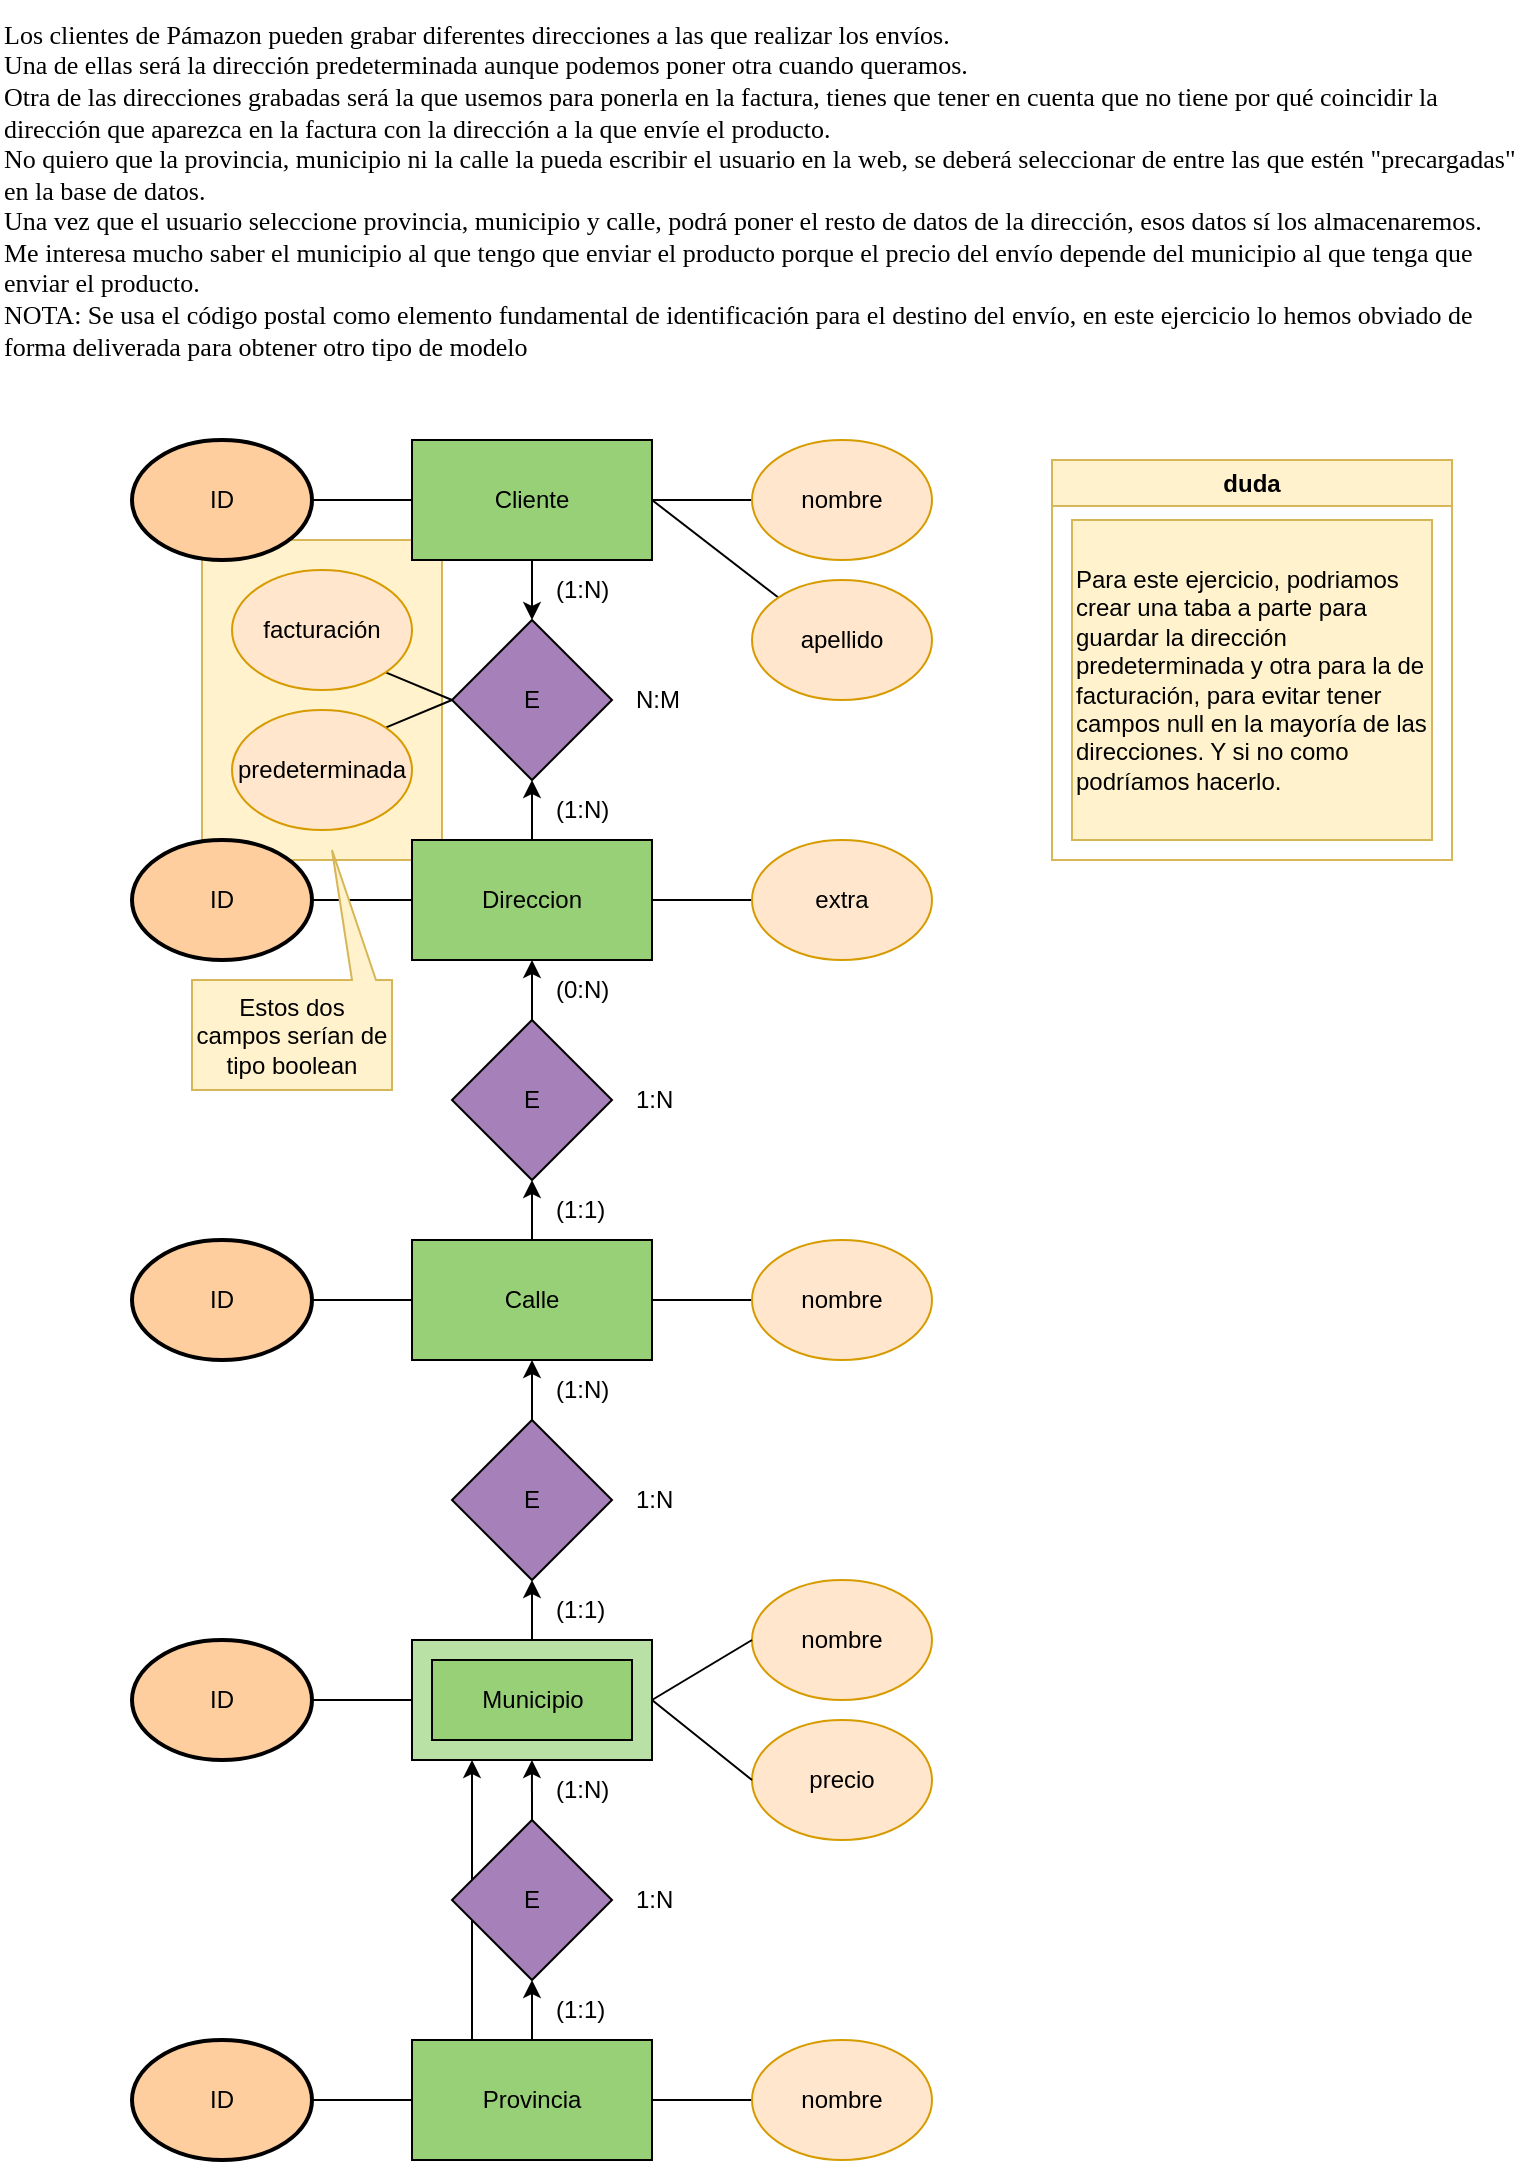 <mxfile version="22.1.3" type="github">
  <diagram name="Página-1" id="ncUxo_lFp9L3yrcQ60K7">
    <mxGraphModel dx="2049" dy="1071" grid="1" gridSize="10" guides="1" tooltips="1" connect="1" arrows="1" fold="1" page="1" pageScale="1" pageWidth="827" pageHeight="1169" math="0" shadow="0">
      <root>
        <mxCell id="0" />
        <mxCell id="1" parent="0" />
        <mxCell id="NYrWfUEszF9OkbIbFRi8-44" value="" style="rounded=0;whiteSpace=wrap;html=1;fillColor=#fff2cc;strokeColor=#d6b656;" vertex="1" parent="1">
          <mxGeometry x="135" y="310" width="120" height="160" as="geometry" />
        </mxCell>
        <mxCell id="NYrWfUEszF9OkbIbFRi8-23" style="edgeStyle=orthogonalEdgeStyle;rounded=0;orthogonalLoop=1;jettySize=auto;html=1;exitX=0.25;exitY=0;exitDx=0;exitDy=0;entryX=0;entryY=0;entryDx=30;entryDy=60;entryPerimeter=0;" edge="1" parent="1" source="WOAQJwPyzZi3OoR79o7S-8" target="WOAQJwPyzZi3OoR79o7S-19">
          <mxGeometry relative="1" as="geometry" />
        </mxCell>
        <mxCell id="WOAQJwPyzZi3OoR79o7S-1" value="Los clientes de Pámazon pueden grabar diferentes direcciones a las que realizar los envíos.&lt;br&gt;Una de ellas será la dirección predeterminada aunque podemos poner otra cuando queramos.&lt;br&gt;Otra de las direcciones grabadas será la que usemos para ponerla en la factura, tienes que tener en cuenta que no tiene por qué coincidir la dirección que aparezca en la factura con la dirección a la que envíe el producto.&lt;br&gt;No quiero que la provincia, municipio ni la calle la pueda escribir el usuario en la web, se deberá seleccionar de entre las que estén &quot;precargadas&quot; en la base de datos.&lt;br&gt;Una vez que el usuario seleccione provincia, municipio y calle, podrá poner el resto de datos de la dirección, esos datos sí los almacenaremos.&lt;br&gt;Me interesa mucho saber el municipio al que tengo que enviar el producto porque el precio del envío depende del municipio al que tenga que enviar el producto.&lt;br&gt;NOTA: Se usa el código postal como elemento fundamental de identificación para el destino del envío, en este ejercicio lo hemos obviado de forma deliverada para obtener otro tipo de modelo" style="text;html=1;strokeColor=none;fillColor=none;align=left;verticalAlign=middle;whiteSpace=wrap;rounded=0;fontFamily=Verdana;fontSize=13;" parent="1" vertex="1">
          <mxGeometry x="34" y="40" width="760" height="190" as="geometry" />
        </mxCell>
        <mxCell id="WOAQJwPyzZi3OoR79o7S-2" value="duda" style="swimlane;whiteSpace=wrap;html=1;fillColor=#fff2cc;strokeColor=#d6b656;" parent="1" vertex="1">
          <mxGeometry x="560" y="270" width="200" height="200" as="geometry" />
        </mxCell>
        <mxCell id="WOAQJwPyzZi3OoR79o7S-3" value="Para este ejercicio, podriamos crear una taba a parte para guardar la dirección predeterminada y otra para la de facturación, para evitar tener campos null en la mayoría de las direcciones. Y si no como podríamos hacerlo." style="text;html=1;strokeColor=#d6b656;fillColor=#fff2cc;align=left;verticalAlign=middle;whiteSpace=wrap;rounded=0;" parent="WOAQJwPyzZi3OoR79o7S-2" vertex="1">
          <mxGeometry x="10" y="30" width="180" height="160" as="geometry" />
        </mxCell>
        <mxCell id="WOAQJwPyzZi3OoR79o7S-13" style="edgeStyle=orthogonalEdgeStyle;rounded=0;orthogonalLoop=1;jettySize=auto;html=1;exitX=0.5;exitY=1;exitDx=0;exitDy=0;entryX=0.5;entryY=0;entryDx=0;entryDy=0;" parent="1" source="WOAQJwPyzZi3OoR79o7S-4" target="WOAQJwPyzZi3OoR79o7S-10" edge="1">
          <mxGeometry relative="1" as="geometry" />
        </mxCell>
        <mxCell id="WOAQJwPyzZi3OoR79o7S-4" value="Cliente" style="rounded=0;whiteSpace=wrap;html=1;fillColor=#97D077;" parent="1" vertex="1">
          <mxGeometry x="240" y="260" width="120" height="60" as="geometry" />
        </mxCell>
        <mxCell id="NYrWfUEszF9OkbIbFRi8-26" style="edgeStyle=orthogonalEdgeStyle;rounded=0;orthogonalLoop=1;jettySize=auto;html=1;exitX=0.5;exitY=0;exitDx=0;exitDy=0;entryX=0.5;entryY=1;entryDx=0;entryDy=0;" edge="1" parent="1" source="WOAQJwPyzZi3OoR79o7S-5" target="WOAQJwPyzZi3OoR79o7S-10">
          <mxGeometry relative="1" as="geometry" />
        </mxCell>
        <mxCell id="WOAQJwPyzZi3OoR79o7S-5" value="Direccion" style="rounded=0;whiteSpace=wrap;html=1;fillColor=#97D077;" parent="1" vertex="1">
          <mxGeometry x="240" y="460" width="120" height="60" as="geometry" />
        </mxCell>
        <mxCell id="WOAQJwPyzZi3OoR79o7S-15" style="edgeStyle=orthogonalEdgeStyle;rounded=0;orthogonalLoop=1;jettySize=auto;html=1;exitX=0.5;exitY=0;exitDx=0;exitDy=0;entryX=0.5;entryY=1;entryDx=0;entryDy=0;" parent="1" source="WOAQJwPyzZi3OoR79o7S-6" target="WOAQJwPyzZi3OoR79o7S-9" edge="1">
          <mxGeometry relative="1" as="geometry" />
        </mxCell>
        <mxCell id="WOAQJwPyzZi3OoR79o7S-6" value="Calle" style="rounded=0;whiteSpace=wrap;html=1;fillColor=#97D077;" parent="1" vertex="1">
          <mxGeometry x="240" y="660" width="120" height="60" as="geometry" />
        </mxCell>
        <mxCell id="WOAQJwPyzZi3OoR79o7S-25" style="edgeStyle=orthogonalEdgeStyle;rounded=0;orthogonalLoop=1;jettySize=auto;html=1;exitX=0.5;exitY=0;exitDx=0;exitDy=0;entryX=0.5;entryY=1;entryDx=0;entryDy=0;" parent="1" source="WOAQJwPyzZi3OoR79o7S-8" target="WOAQJwPyzZi3OoR79o7S-12" edge="1">
          <mxGeometry relative="1" as="geometry" />
        </mxCell>
        <mxCell id="WOAQJwPyzZi3OoR79o7S-8" value="Provincia" style="rounded=0;whiteSpace=wrap;html=1;fillColor=#97D077;" parent="1" vertex="1">
          <mxGeometry x="240" y="1060" width="120" height="60" as="geometry" />
        </mxCell>
        <mxCell id="WOAQJwPyzZi3OoR79o7S-16" style="edgeStyle=orthogonalEdgeStyle;rounded=0;orthogonalLoop=1;jettySize=auto;html=1;exitX=0.5;exitY=0;exitDx=0;exitDy=0;entryX=0.5;entryY=1;entryDx=0;entryDy=0;" parent="1" source="WOAQJwPyzZi3OoR79o7S-9" target="WOAQJwPyzZi3OoR79o7S-5" edge="1">
          <mxGeometry relative="1" as="geometry" />
        </mxCell>
        <mxCell id="WOAQJwPyzZi3OoR79o7S-9" value="E" style="rhombus;whiteSpace=wrap;html=1;fillColor=#A680B8;" parent="1" vertex="1">
          <mxGeometry x="260" y="550" width="80" height="80" as="geometry" />
        </mxCell>
        <mxCell id="NYrWfUEszF9OkbIbFRi8-27" style="rounded=0;orthogonalLoop=1;jettySize=auto;html=1;exitX=0;exitY=0.5;exitDx=0;exitDy=0;entryX=1;entryY=1;entryDx=0;entryDy=0;endArrow=none;endFill=0;" edge="1" parent="1" source="WOAQJwPyzZi3OoR79o7S-10" target="NYrWfUEszF9OkbIbFRi8-24">
          <mxGeometry relative="1" as="geometry" />
        </mxCell>
        <mxCell id="NYrWfUEszF9OkbIbFRi8-28" style="rounded=0;orthogonalLoop=1;jettySize=auto;html=1;exitX=0;exitY=0.5;exitDx=0;exitDy=0;entryX=1;entryY=0;entryDx=0;entryDy=0;endArrow=none;endFill=0;" edge="1" parent="1" source="WOAQJwPyzZi3OoR79o7S-10" target="NYrWfUEszF9OkbIbFRi8-25">
          <mxGeometry relative="1" as="geometry" />
        </mxCell>
        <mxCell id="WOAQJwPyzZi3OoR79o7S-10" value="E" style="rhombus;whiteSpace=wrap;html=1;fillColor=#A680B8;" parent="1" vertex="1">
          <mxGeometry x="260" y="350" width="80" height="80" as="geometry" />
        </mxCell>
        <mxCell id="WOAQJwPyzZi3OoR79o7S-17" style="edgeStyle=orthogonalEdgeStyle;rounded=0;orthogonalLoop=1;jettySize=auto;html=1;exitX=0.5;exitY=0;exitDx=0;exitDy=0;entryX=0.5;entryY=1;entryDx=0;entryDy=0;" parent="1" source="WOAQJwPyzZi3OoR79o7S-11" target="WOAQJwPyzZi3OoR79o7S-6" edge="1">
          <mxGeometry relative="1" as="geometry" />
        </mxCell>
        <mxCell id="WOAQJwPyzZi3OoR79o7S-11" value="E" style="rhombus;whiteSpace=wrap;html=1;fillColor=#A680B8;" parent="1" vertex="1">
          <mxGeometry x="260" y="750" width="80" height="80" as="geometry" />
        </mxCell>
        <mxCell id="WOAQJwPyzZi3OoR79o7S-24" style="edgeStyle=orthogonalEdgeStyle;rounded=0;orthogonalLoop=1;jettySize=auto;html=1;exitX=0.5;exitY=0;exitDx=0;exitDy=0;" parent="1" source="WOAQJwPyzZi3OoR79o7S-12" edge="1">
          <mxGeometry relative="1" as="geometry">
            <mxPoint x="299.966" y="920" as="targetPoint" />
          </mxGeometry>
        </mxCell>
        <mxCell id="WOAQJwPyzZi3OoR79o7S-12" value="E" style="rhombus;whiteSpace=wrap;html=1;fillColor=#A680B8;" parent="1" vertex="1">
          <mxGeometry x="260" y="950" width="80" height="80" as="geometry" />
        </mxCell>
        <mxCell id="WOAQJwPyzZi3OoR79o7S-22" value="" style="group;fillColor=#97D077;" parent="1" vertex="1" connectable="0">
          <mxGeometry x="250" y="860" width="110" height="60" as="geometry" />
        </mxCell>
        <mxCell id="WOAQJwPyzZi3OoR79o7S-19" value="" style="verticalLabelPosition=bottom;verticalAlign=top;html=1;shape=mxgraph.basic.frame;dx=10;whiteSpace=wrap;fillColor=#B9E0A5;" parent="WOAQJwPyzZi3OoR79o7S-22" vertex="1">
          <mxGeometry x="-10" width="120" height="60" as="geometry" />
        </mxCell>
        <mxCell id="WOAQJwPyzZi3OoR79o7S-21" value="Municipio" style="text;html=1;align=center;verticalAlign=middle;resizable=0;points=[];autosize=1;strokeColor=none;fillColor=none;" parent="WOAQJwPyzZi3OoR79o7S-22" vertex="1">
          <mxGeometry x="15" y="15" width="70" height="30" as="geometry" />
        </mxCell>
        <mxCell id="WOAQJwPyzZi3OoR79o7S-23" style="edgeStyle=orthogonalEdgeStyle;rounded=0;orthogonalLoop=1;jettySize=auto;html=1;exitX=0.5;exitY=0;exitDx=0;exitDy=0;exitPerimeter=0;entryX=0.5;entryY=1;entryDx=0;entryDy=0;" parent="1" source="WOAQJwPyzZi3OoR79o7S-19" target="WOAQJwPyzZi3OoR79o7S-11" edge="1">
          <mxGeometry relative="1" as="geometry" />
        </mxCell>
        <mxCell id="WOAQJwPyzZi3OoR79o7S-26" value="(1:1)" style="text;html=1;strokeColor=none;fillColor=none;align=left;verticalAlign=middle;whiteSpace=wrap;rounded=0;" parent="1" vertex="1">
          <mxGeometry x="310" y="1030" width="60" height="30" as="geometry" />
        </mxCell>
        <mxCell id="WOAQJwPyzZi3OoR79o7S-27" value="(1:N)" style="text;html=1;strokeColor=none;fillColor=none;align=left;verticalAlign=middle;whiteSpace=wrap;rounded=0;" parent="1" vertex="1">
          <mxGeometry x="310" y="920" width="60" height="30" as="geometry" />
        </mxCell>
        <mxCell id="NYrWfUEszF9OkbIbFRi8-1" value="1:N" style="text;html=1;strokeColor=none;fillColor=none;align=left;verticalAlign=middle;whiteSpace=wrap;rounded=0;" vertex="1" parent="1">
          <mxGeometry x="350" y="975" width="60" height="30" as="geometry" />
        </mxCell>
        <mxCell id="NYrWfUEszF9OkbIbFRi8-2" value="(1:1)" style="text;html=1;strokeColor=none;fillColor=none;align=left;verticalAlign=middle;whiteSpace=wrap;rounded=0;" vertex="1" parent="1">
          <mxGeometry x="310" y="830" width="60" height="30" as="geometry" />
        </mxCell>
        <mxCell id="NYrWfUEszF9OkbIbFRi8-3" value="(1:N)" style="text;html=1;strokeColor=none;fillColor=none;align=left;verticalAlign=middle;whiteSpace=wrap;rounded=0;" vertex="1" parent="1">
          <mxGeometry x="310" y="720" width="60" height="30" as="geometry" />
        </mxCell>
        <mxCell id="NYrWfUEszF9OkbIbFRi8-4" value="1:N" style="text;html=1;strokeColor=none;fillColor=none;align=left;verticalAlign=middle;whiteSpace=wrap;rounded=0;" vertex="1" parent="1">
          <mxGeometry x="350" y="775" width="60" height="30" as="geometry" />
        </mxCell>
        <mxCell id="NYrWfUEszF9OkbIbFRi8-5" value="(1:1)" style="text;html=1;strokeColor=none;fillColor=none;align=left;verticalAlign=middle;whiteSpace=wrap;rounded=0;" vertex="1" parent="1">
          <mxGeometry x="310" y="630" width="60" height="30" as="geometry" />
        </mxCell>
        <mxCell id="NYrWfUEszF9OkbIbFRi8-6" value="(0:N)" style="text;html=1;strokeColor=none;fillColor=none;align=left;verticalAlign=middle;whiteSpace=wrap;rounded=0;" vertex="1" parent="1">
          <mxGeometry x="310" y="520" width="60" height="30" as="geometry" />
        </mxCell>
        <mxCell id="NYrWfUEszF9OkbIbFRi8-7" value="1:N" style="text;html=1;strokeColor=none;fillColor=none;align=left;verticalAlign=middle;whiteSpace=wrap;rounded=0;" vertex="1" parent="1">
          <mxGeometry x="350" y="575" width="60" height="30" as="geometry" />
        </mxCell>
        <mxCell id="NYrWfUEszF9OkbIbFRi8-8" value="(1:N)" style="text;html=1;strokeColor=none;fillColor=none;align=left;verticalAlign=middle;whiteSpace=wrap;rounded=0;" vertex="1" parent="1">
          <mxGeometry x="310" y="430" width="60" height="30" as="geometry" />
        </mxCell>
        <mxCell id="NYrWfUEszF9OkbIbFRi8-9" value="(1:N)" style="text;html=1;strokeColor=none;fillColor=none;align=left;verticalAlign=middle;whiteSpace=wrap;rounded=0;" vertex="1" parent="1">
          <mxGeometry x="310" y="320" width="60" height="30" as="geometry" />
        </mxCell>
        <mxCell id="NYrWfUEszF9OkbIbFRi8-10" value="N:M" style="text;html=1;strokeColor=none;fillColor=none;align=left;verticalAlign=middle;whiteSpace=wrap;rounded=0;" vertex="1" parent="1">
          <mxGeometry x="350" y="375" width="60" height="30" as="geometry" />
        </mxCell>
        <mxCell id="NYrWfUEszF9OkbIbFRi8-29" style="rounded=0;orthogonalLoop=1;jettySize=auto;html=1;exitX=1;exitY=0.5;exitDx=0;exitDy=0;entryX=0;entryY=0.5;entryDx=0;entryDy=0;endArrow=none;endFill=0;strokeColor=default;" edge="1" parent="1" source="NYrWfUEszF9OkbIbFRi8-11" target="WOAQJwPyzZi3OoR79o7S-4">
          <mxGeometry relative="1" as="geometry" />
        </mxCell>
        <mxCell id="NYrWfUEszF9OkbIbFRi8-11" value="ID" style="ellipse;whiteSpace=wrap;html=1;strokeWidth=2;fillColor=#FFCE9F;" vertex="1" parent="1">
          <mxGeometry x="100" y="260" width="90" height="60" as="geometry" />
        </mxCell>
        <mxCell id="NYrWfUEszF9OkbIbFRi8-31" style="rounded=0;orthogonalLoop=1;jettySize=auto;html=1;exitX=0;exitY=0;exitDx=0;exitDy=0;entryX=1;entryY=0.5;entryDx=0;entryDy=0;endArrow=none;endFill=0;" edge="1" parent="1" source="NYrWfUEszF9OkbIbFRi8-12" target="WOAQJwPyzZi3OoR79o7S-4">
          <mxGeometry relative="1" as="geometry" />
        </mxCell>
        <mxCell id="NYrWfUEszF9OkbIbFRi8-12" value="apellido" style="ellipse;whiteSpace=wrap;html=1;strokeWidth=1;fillColor=#ffe6cc;strokeColor=#d79b00;" vertex="1" parent="1">
          <mxGeometry x="410" y="330" width="90" height="60" as="geometry" />
        </mxCell>
        <mxCell id="NYrWfUEszF9OkbIbFRi8-30" style="edgeStyle=orthogonalEdgeStyle;rounded=0;orthogonalLoop=1;jettySize=auto;html=1;exitX=0;exitY=0.5;exitDx=0;exitDy=0;entryX=1;entryY=0.5;entryDx=0;entryDy=0;endArrow=none;endFill=0;" edge="1" parent="1" source="NYrWfUEszF9OkbIbFRi8-13" target="WOAQJwPyzZi3OoR79o7S-4">
          <mxGeometry relative="1" as="geometry" />
        </mxCell>
        <mxCell id="NYrWfUEszF9OkbIbFRi8-13" value="nombre" style="ellipse;whiteSpace=wrap;html=1;strokeWidth=1;fillColor=#ffe6cc;strokeColor=#d79b00;" vertex="1" parent="1">
          <mxGeometry x="410" y="260" width="90" height="60" as="geometry" />
        </mxCell>
        <mxCell id="NYrWfUEszF9OkbIbFRi8-32" style="edgeStyle=orthogonalEdgeStyle;rounded=0;orthogonalLoop=1;jettySize=auto;html=1;exitX=1;exitY=0.5;exitDx=0;exitDy=0;entryX=0;entryY=0.5;entryDx=0;entryDy=0;endArrow=none;endFill=0;" edge="1" parent="1" source="NYrWfUEszF9OkbIbFRi8-14" target="WOAQJwPyzZi3OoR79o7S-5">
          <mxGeometry relative="1" as="geometry" />
        </mxCell>
        <mxCell id="NYrWfUEszF9OkbIbFRi8-14" value="ID" style="ellipse;whiteSpace=wrap;html=1;strokeWidth=2;fillColor=#FFCE9F;" vertex="1" parent="1">
          <mxGeometry x="100" y="460" width="90" height="60" as="geometry" />
        </mxCell>
        <mxCell id="NYrWfUEszF9OkbIbFRi8-33" style="edgeStyle=orthogonalEdgeStyle;rounded=0;orthogonalLoop=1;jettySize=auto;html=1;exitX=0;exitY=0.5;exitDx=0;exitDy=0;entryX=1;entryY=0.5;entryDx=0;entryDy=0;endArrow=none;endFill=0;" edge="1" parent="1" source="NYrWfUEszF9OkbIbFRi8-15" target="WOAQJwPyzZi3OoR79o7S-5">
          <mxGeometry relative="1" as="geometry" />
        </mxCell>
        <mxCell id="NYrWfUEszF9OkbIbFRi8-15" value="extra" style="ellipse;whiteSpace=wrap;html=1;strokeWidth=1;fillColor=#ffe6cc;strokeColor=#d79b00;" vertex="1" parent="1">
          <mxGeometry x="410" y="460" width="90" height="60" as="geometry" />
        </mxCell>
        <mxCell id="NYrWfUEszF9OkbIbFRi8-34" style="edgeStyle=orthogonalEdgeStyle;rounded=0;orthogonalLoop=1;jettySize=auto;html=1;exitX=1;exitY=0.5;exitDx=0;exitDy=0;entryX=0;entryY=0.5;entryDx=0;entryDy=0;endArrow=none;endFill=0;" edge="1" parent="1" source="NYrWfUEszF9OkbIbFRi8-16" target="WOAQJwPyzZi3OoR79o7S-6">
          <mxGeometry relative="1" as="geometry" />
        </mxCell>
        <mxCell id="NYrWfUEszF9OkbIbFRi8-16" value="ID" style="ellipse;whiteSpace=wrap;html=1;strokeWidth=2;fillColor=#FFCE9F;" vertex="1" parent="1">
          <mxGeometry x="100" y="660" width="90" height="60" as="geometry" />
        </mxCell>
        <mxCell id="NYrWfUEszF9OkbIbFRi8-35" style="edgeStyle=orthogonalEdgeStyle;rounded=0;orthogonalLoop=1;jettySize=auto;html=1;exitX=0;exitY=0.5;exitDx=0;exitDy=0;endArrow=none;endFill=0;" edge="1" parent="1" source="NYrWfUEszF9OkbIbFRi8-17" target="WOAQJwPyzZi3OoR79o7S-6">
          <mxGeometry relative="1" as="geometry" />
        </mxCell>
        <mxCell id="NYrWfUEszF9OkbIbFRi8-17" value="nombre" style="ellipse;whiteSpace=wrap;html=1;strokeWidth=1;fillColor=#ffe6cc;strokeColor=#d79b00;" vertex="1" parent="1">
          <mxGeometry x="410" y="660" width="90" height="60" as="geometry" />
        </mxCell>
        <mxCell id="NYrWfUEszF9OkbIbFRi8-18" value="ID" style="ellipse;whiteSpace=wrap;html=1;strokeWidth=2;fillColor=#FFCE9F;" vertex="1" parent="1">
          <mxGeometry x="100" y="860" width="90" height="60" as="geometry" />
        </mxCell>
        <mxCell id="NYrWfUEszF9OkbIbFRi8-19" value="nombre" style="ellipse;whiteSpace=wrap;html=1;strokeWidth=1;fillColor=#ffe6cc;strokeColor=#d79b00;" vertex="1" parent="1">
          <mxGeometry x="410" y="830" width="90" height="60" as="geometry" />
        </mxCell>
        <mxCell id="NYrWfUEszF9OkbIbFRi8-42" style="edgeStyle=orthogonalEdgeStyle;rounded=0;orthogonalLoop=1;jettySize=auto;html=1;exitX=1;exitY=0.5;exitDx=0;exitDy=0;entryX=0;entryY=0.5;entryDx=0;entryDy=0;endArrow=none;endFill=0;" edge="1" parent="1" source="NYrWfUEszF9OkbIbFRi8-20" target="WOAQJwPyzZi3OoR79o7S-8">
          <mxGeometry relative="1" as="geometry" />
        </mxCell>
        <mxCell id="NYrWfUEszF9OkbIbFRi8-20" value="ID" style="ellipse;whiteSpace=wrap;html=1;strokeWidth=2;fillColor=#FFCE9F;" vertex="1" parent="1">
          <mxGeometry x="100" y="1060" width="90" height="60" as="geometry" />
        </mxCell>
        <mxCell id="NYrWfUEszF9OkbIbFRi8-43" style="edgeStyle=orthogonalEdgeStyle;rounded=0;orthogonalLoop=1;jettySize=auto;html=1;exitX=0;exitY=0.5;exitDx=0;exitDy=0;entryX=1;entryY=0.5;entryDx=0;entryDy=0;endArrow=none;endFill=0;" edge="1" parent="1" source="NYrWfUEszF9OkbIbFRi8-21" target="WOAQJwPyzZi3OoR79o7S-8">
          <mxGeometry relative="1" as="geometry" />
        </mxCell>
        <mxCell id="NYrWfUEszF9OkbIbFRi8-21" value="nombre" style="ellipse;whiteSpace=wrap;html=1;strokeWidth=1;fillColor=#ffe6cc;strokeColor=#d79b00;" vertex="1" parent="1">
          <mxGeometry x="410" y="1060" width="90" height="60" as="geometry" />
        </mxCell>
        <mxCell id="NYrWfUEszF9OkbIbFRi8-24" value="facturación" style="ellipse;whiteSpace=wrap;html=1;strokeWidth=1;fillColor=#ffe6cc;strokeColor=#d79b00;" vertex="1" parent="1">
          <mxGeometry x="150" y="325" width="90" height="60" as="geometry" />
        </mxCell>
        <mxCell id="NYrWfUEszF9OkbIbFRi8-25" value="predeterminada" style="ellipse;whiteSpace=wrap;html=1;strokeWidth=1;fillColor=#ffe6cc;strokeColor=#d79b00;" vertex="1" parent="1">
          <mxGeometry x="150" y="395" width="90" height="60" as="geometry" />
        </mxCell>
        <mxCell id="NYrWfUEszF9OkbIbFRi8-36" value="precio" style="ellipse;whiteSpace=wrap;html=1;strokeWidth=1;fillColor=#ffe6cc;strokeColor=#d79b00;" vertex="1" parent="1">
          <mxGeometry x="410" y="900" width="90" height="60" as="geometry" />
        </mxCell>
        <mxCell id="NYrWfUEszF9OkbIbFRi8-38" style="rounded=0;orthogonalLoop=1;jettySize=auto;html=1;exitX=0;exitY=0.5;exitDx=0;exitDy=0;entryX=1;entryY=0.5;entryDx=0;entryDy=0;entryPerimeter=0;endArrow=none;endFill=0;" edge="1" parent="1" source="NYrWfUEszF9OkbIbFRi8-19" target="WOAQJwPyzZi3OoR79o7S-19">
          <mxGeometry relative="1" as="geometry" />
        </mxCell>
        <mxCell id="NYrWfUEszF9OkbIbFRi8-39" style="rounded=0;orthogonalLoop=1;jettySize=auto;html=1;exitX=0;exitY=0.5;exitDx=0;exitDy=0;entryX=1;entryY=0.5;entryDx=0;entryDy=0;entryPerimeter=0;endArrow=none;endFill=0;" edge="1" parent="1" source="NYrWfUEszF9OkbIbFRi8-36" target="WOAQJwPyzZi3OoR79o7S-19">
          <mxGeometry relative="1" as="geometry" />
        </mxCell>
        <mxCell id="NYrWfUEszF9OkbIbFRi8-41" style="edgeStyle=orthogonalEdgeStyle;rounded=0;orthogonalLoop=1;jettySize=auto;html=1;exitX=1;exitY=0.5;exitDx=0;exitDy=0;entryX=0;entryY=0.5;entryDx=0;entryDy=0;entryPerimeter=0;endArrow=none;endFill=0;" edge="1" parent="1" source="NYrWfUEszF9OkbIbFRi8-18" target="WOAQJwPyzZi3OoR79o7S-19">
          <mxGeometry relative="1" as="geometry" />
        </mxCell>
        <mxCell id="NYrWfUEszF9OkbIbFRi8-46" value="&lt;div style=&quot;&quot;&gt;Estos dos campos serían de tipo boolean&lt;/div&gt;" style="shape=callout;whiteSpace=wrap;html=1;perimeter=calloutPerimeter;direction=west;base=12;size=65;position=0.08;position2=0.3;align=center;fillColor=#fff2cc;strokeColor=#d6b656;" vertex="1" parent="1">
          <mxGeometry x="130" y="465" width="100" height="120" as="geometry" />
        </mxCell>
      </root>
    </mxGraphModel>
  </diagram>
</mxfile>

